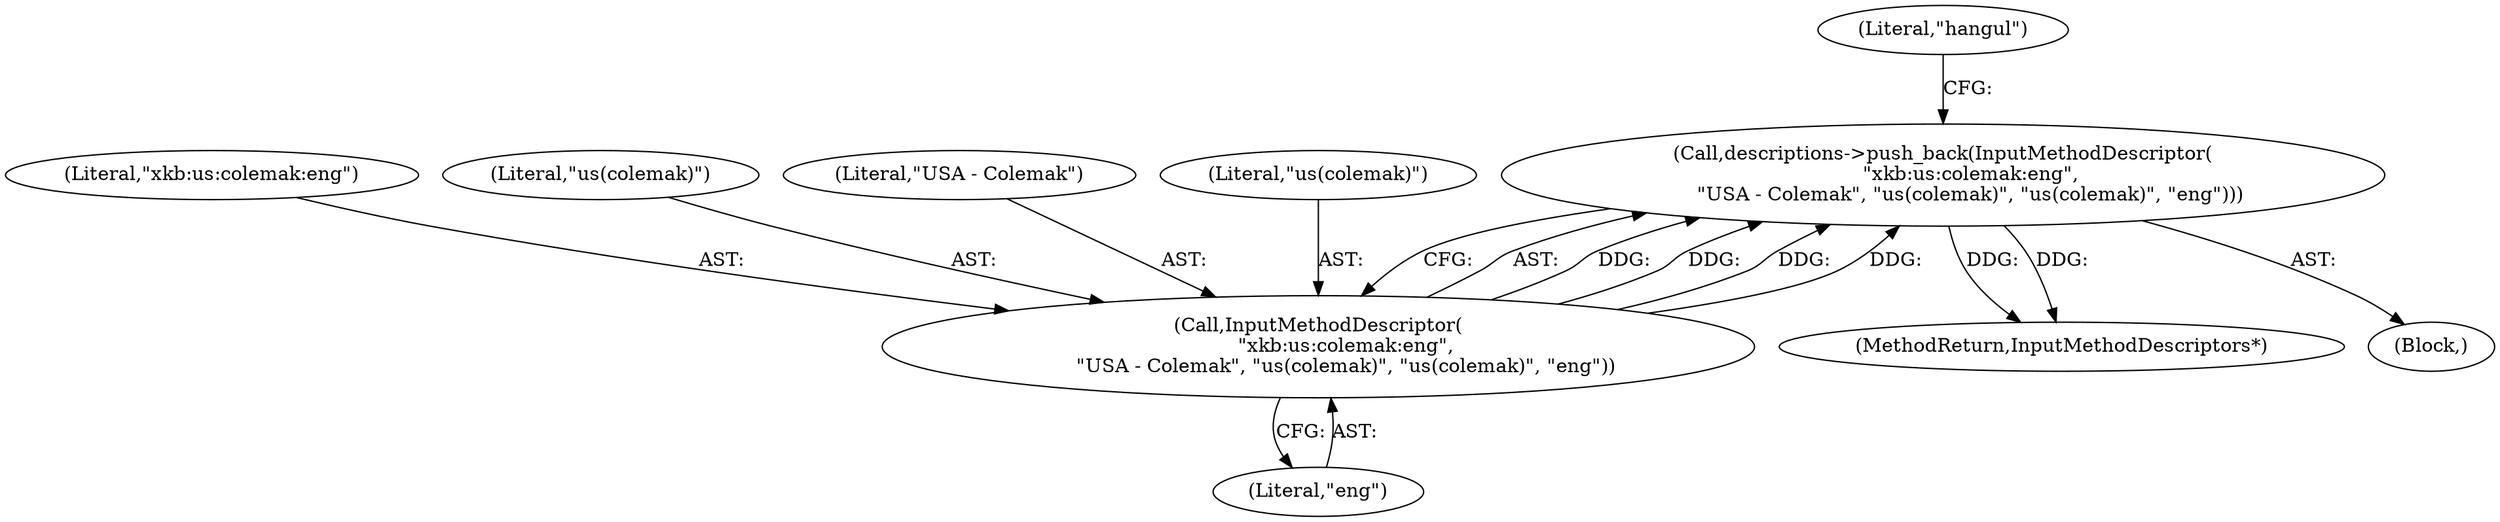 digraph "1_Chrome_dc7b094a338c6c521f918f478e993f0f74bbea0d_12@del" {
"1000313" [label="(Call,descriptions->push_back(InputMethodDescriptor(\n         \"xkb:us:colemak:eng\",\n         \"USA - Colemak\", \"us(colemak)\", \"us(colemak)\", \"eng\")))"];
"1000314" [label="(Call,InputMethodDescriptor(\n         \"xkb:us:colemak:eng\",\n         \"USA - Colemak\", \"us(colemak)\", \"us(colemak)\", \"eng\"))"];
"1000315" [label="(Literal,\"xkb:us:colemak:eng\")"];
"1000318" [label="(Literal,\"us(colemak)\")"];
"1000322" [label="(Literal,\"hangul\")"];
"1000581" [label="(MethodReturn,InputMethodDescriptors*)"];
"1000313" [label="(Call,descriptions->push_back(InputMethodDescriptor(\n         \"xkb:us:colemak:eng\",\n         \"USA - Colemak\", \"us(colemak)\", \"us(colemak)\", \"eng\")))"];
"1000314" [label="(Call,InputMethodDescriptor(\n         \"xkb:us:colemak:eng\",\n         \"USA - Colemak\", \"us(colemak)\", \"us(colemak)\", \"eng\"))"];
"1000319" [label="(Literal,\"eng\")"];
"1000316" [label="(Literal,\"USA - Colemak\")"];
"1000317" [label="(Literal,\"us(colemak)\")"];
"1000101" [label="(Block,)"];
"1000313" -> "1000101"  [label="AST: "];
"1000313" -> "1000314"  [label="CFG: "];
"1000314" -> "1000313"  [label="AST: "];
"1000322" -> "1000313"  [label="CFG: "];
"1000313" -> "1000581"  [label="DDG: "];
"1000313" -> "1000581"  [label="DDG: "];
"1000314" -> "1000313"  [label="DDG: "];
"1000314" -> "1000313"  [label="DDG: "];
"1000314" -> "1000313"  [label="DDG: "];
"1000314" -> "1000313"  [label="DDG: "];
"1000314" -> "1000319"  [label="CFG: "];
"1000315" -> "1000314"  [label="AST: "];
"1000316" -> "1000314"  [label="AST: "];
"1000317" -> "1000314"  [label="AST: "];
"1000318" -> "1000314"  [label="AST: "];
"1000319" -> "1000314"  [label="AST: "];
}

